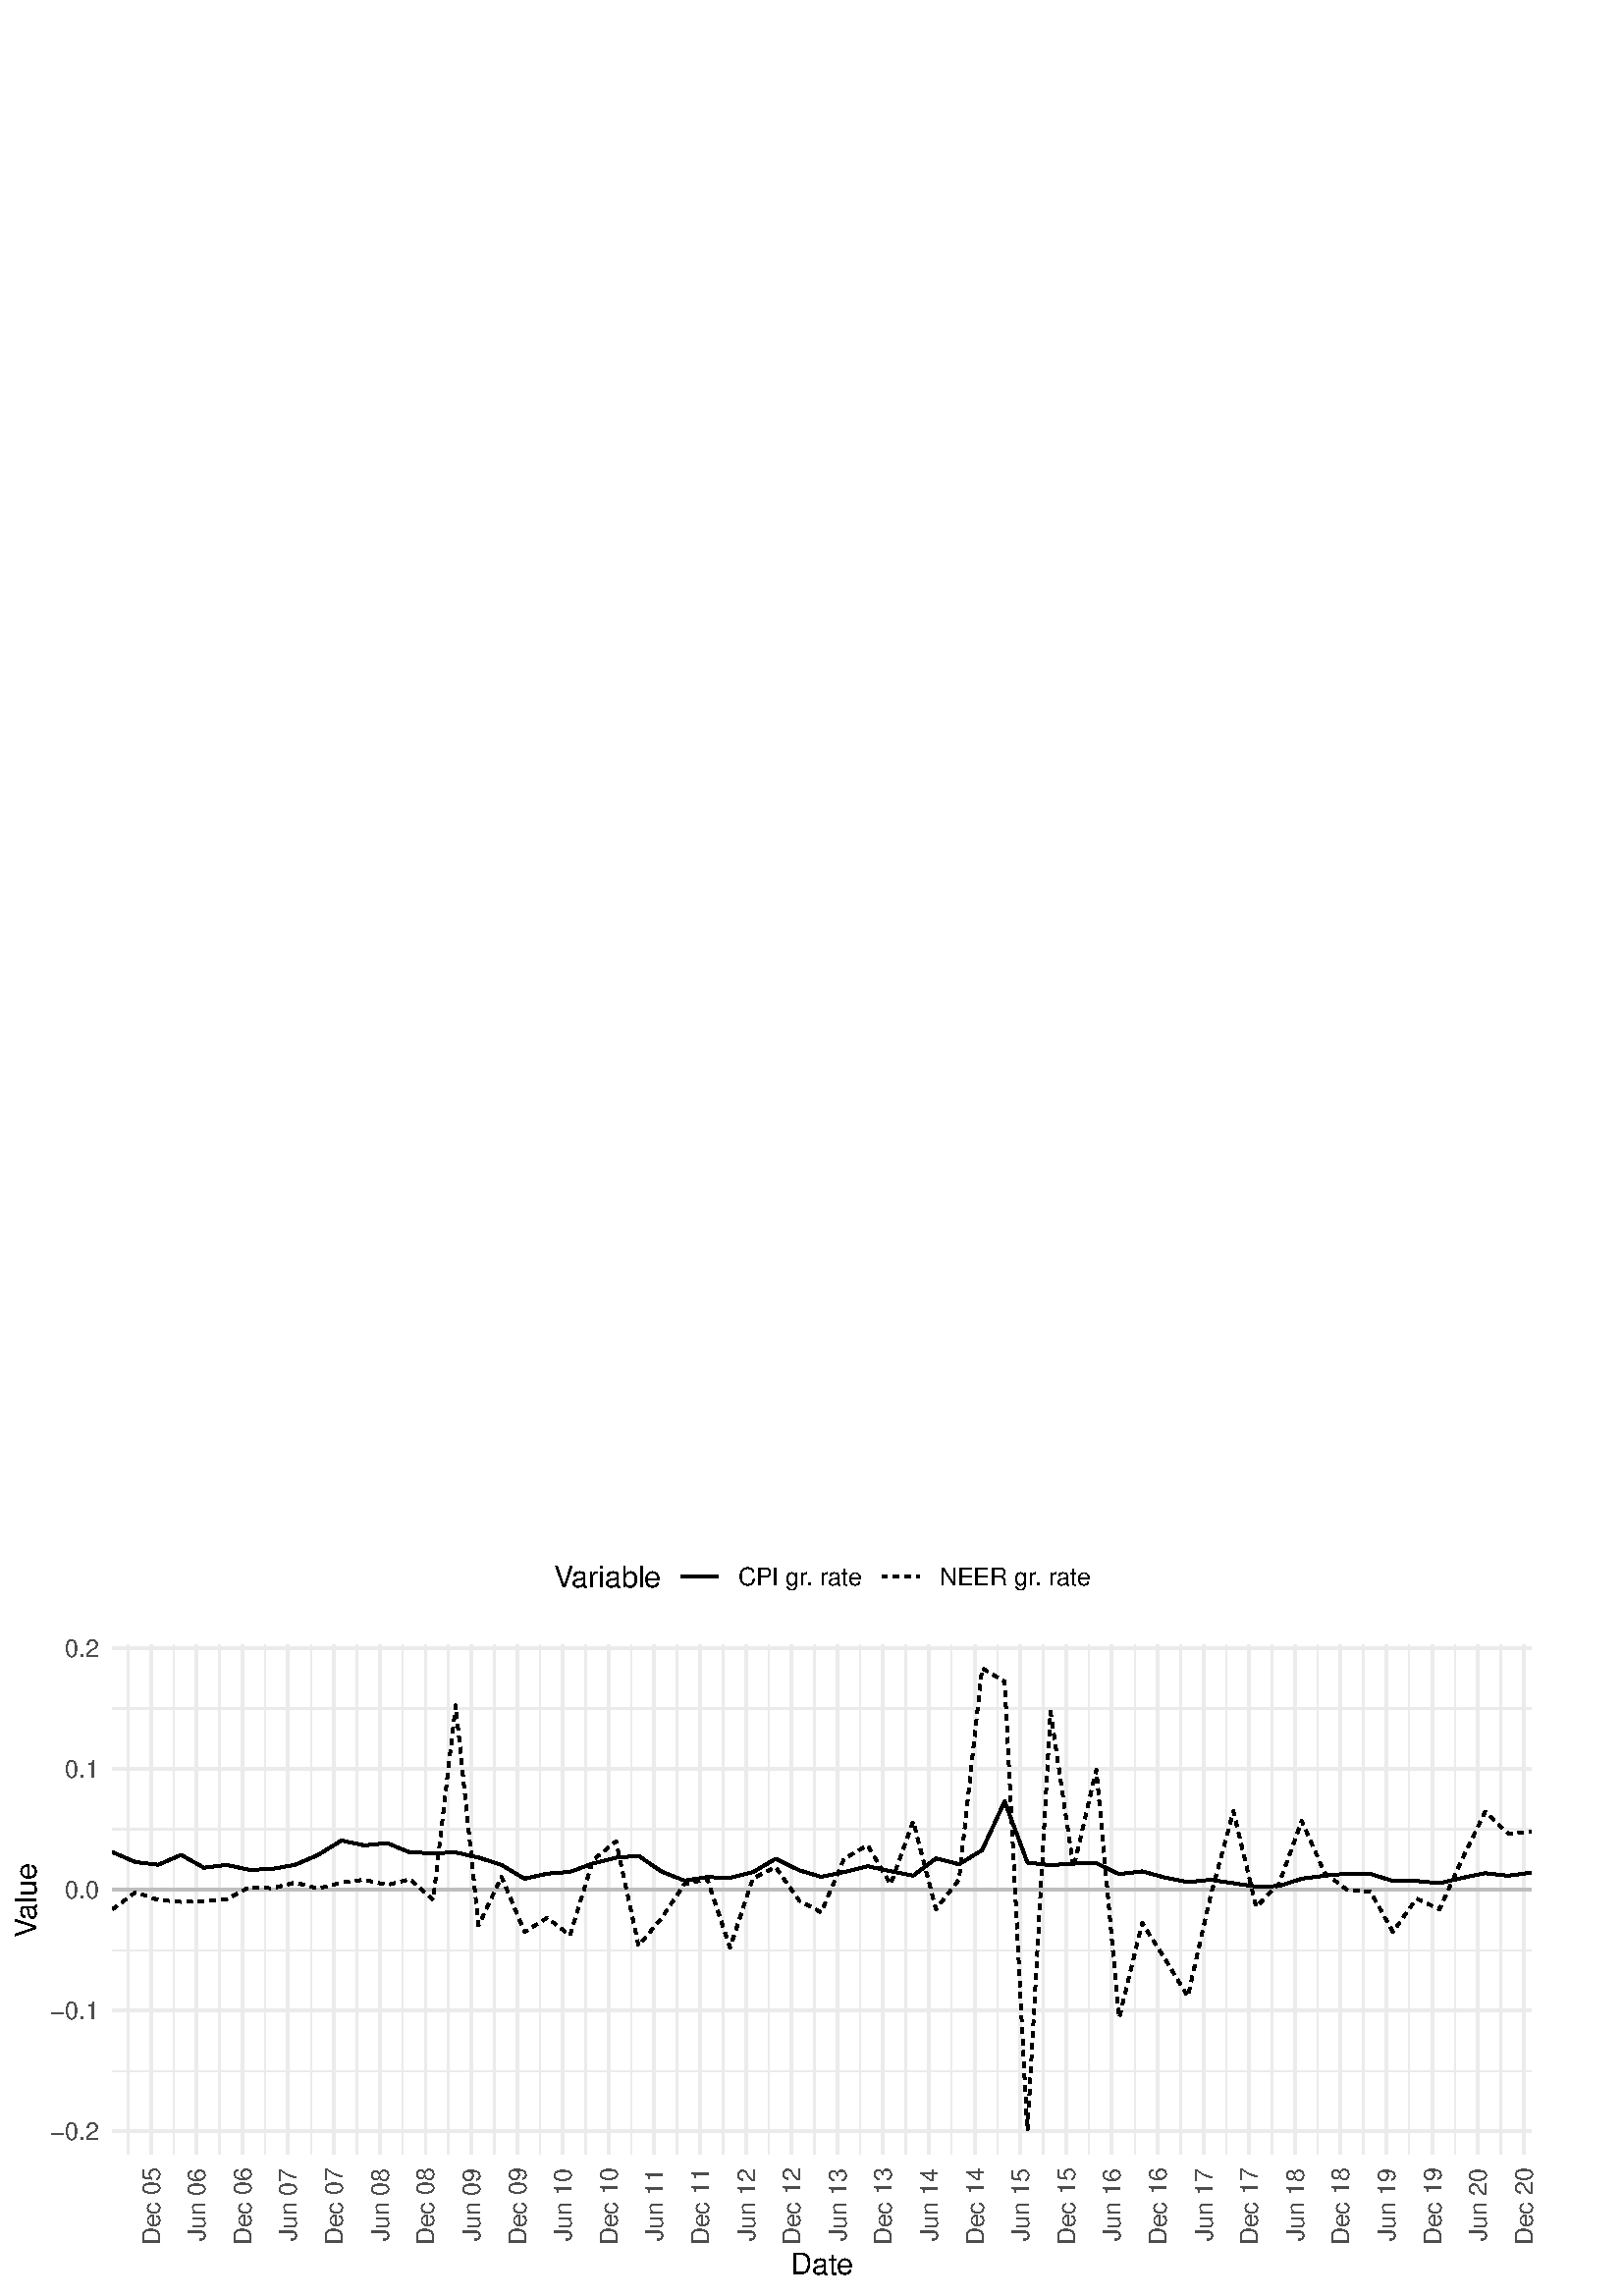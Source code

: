 %!PS-Adobe-3.0 EPSF-3.0
%%DocumentNeededResources: font Helvetica
%%+ font Helvetica-Bold
%%+ font Helvetica-Oblique
%%+ font Helvetica-BoldOblique
%%+ font Symbol
%%Pages: (atend)
%%BoundingBox: 0 0 567 283
%%EndComments
%%BeginProlog
/bp  { gs sRGB gs } def
% begin .ps.prolog
/gs  { gsave } bind def
/gr  { grestore } bind def
/ep  { showpage gr gr } bind def
/m   { moveto } bind def
/l  { rlineto } bind def
/np  { newpath } bind def
/cp  { closepath } bind def
/f   { fill } bind def
/o   { stroke } bind def
/c   { newpath 0 360 arc } bind def
/r   { 4 2 roll moveto 1 copy 3 -1 roll exch 0 exch rlineto 0 rlineto -1 mul 0 exch rlineto closepath } bind def
/p1  { stroke } bind def
/p2  { gsave bg fill grestore newpath } bind def
/p3  { gsave bg fill grestore stroke } bind def
/p6  { gsave bg eofill grestore newpath } bind def
/p7  { gsave bg eofill grestore stroke } bind def
/t   { 5 -2 roll moveto gsave rotate
       1 index stringwidth pop
       mul neg 0 rmoveto show grestore } bind def
/ta  { 4 -2 roll moveto gsave rotate show } bind def
/tb  { 2 -1 roll 0 rmoveto show } bind def
/cl  { grestore gsave newpath 3 index 3 index moveto 1 index
       4 -1 roll lineto  exch 1 index lineto lineto
       closepath clip newpath } bind def
/rgb { setrgbcolor } bind def
/s   { scalefont setfont } bind def
% end   .ps.prolog
/sRGB { [ /CIEBasedABC
          << /DecodeLMN
               [ { dup 0.039 le
                        {12.923 div}
                        {0.055 add 1.055 div 2.4 exp }
                     ifelse
                 } bind dup dup
               ]
             /MatrixLMN [0.412 0.213 0.019
                         0.358 0.715 0.119
                         0.18 0.072 0.95]
             /WhitePoint [0.951 1.0 1.089]
           >>
         ] setcolorspace } bind def
/srgb { setcolor } bind def
%%IncludeResource: font Helvetica
/Helvetica findfont
dup length dict begin
  {1 index /FID ne {def} {pop pop} ifelse} forall
  /Encoding ISOLatin1Encoding def
  currentdict
  end
/Font1 exch definefont pop
%%IncludeResource: font Helvetica-Bold
/Helvetica-Bold findfont
dup length dict begin
  {1 index /FID ne {def} {pop pop} ifelse} forall
  /Encoding ISOLatin1Encoding def
  currentdict
  end
/Font2 exch definefont pop
%%IncludeResource: font Helvetica-Oblique
/Helvetica-Oblique findfont
dup length dict begin
  {1 index /FID ne {def} {pop pop} ifelse} forall
  /Encoding ISOLatin1Encoding def
  currentdict
  end
/Font3 exch definefont pop
%%IncludeResource: font Helvetica-BoldOblique
/Helvetica-BoldOblique findfont
dup length dict begin
  {1 index /FID ne {def} {pop pop} ifelse} forall
  /Encoding ISOLatin1Encoding def
  currentdict
  end
/Font4 exch definefont pop
%%IncludeResource: font Symbol
/Symbol findfont
dup length dict begin
  {1 index /FID ne {def} {pop pop} ifelse} forall
  currentdict
  end
/Font5 exch definefont pop
%%EndProlog
%%Page: 1 1
bp
0.00 0.00 566.93 283.46 cl
0.00 0.00 566.93 283.46 cl
0.00 0.00 566.93 283.46 cl
0.00 0.00 566.93 283.46 cl
0.00 0.00 566.93 283.46 cl
0.00 0.00 566.93 283.46 cl
0.00 0.00 566.93 283.46 cl
0.00 0.00 566.93 283.46 cl
0.00 0.00 566.93 283.46 cl
0.00 0.00 566.93 283.46 cl
0.00 0.00 566.93 283.46 cl
0.00 0.00 566.93 283.46 cl
0.00 0.00 566.93 283.46 cl
0.00 0.00 566.93 283.46 cl
0.00 0.00 566.93 283.46 cl
0.00 0.00 566.93 283.46 cl
0.00 0.00 566.93 283.46 cl
41.23 51.98 561.45 238.79 cl
0.922 0.922 0.922 srgb
0.53 setlinewidth
[] 0 setdash
0 setlinecap
1 setlinejoin
10.00 setmiterlimit
np
41.23 82.50 m
520.22 0 l
o
np
41.23 126.81 m
520.22 0 l
o
np
41.23 171.12 m
520.22 0 l
o
np
41.23 215.43 m
520.22 0 l
o
np
47.02 51.98 m
0 186.81 l
o
np
63.74 51.98 m
0 186.81 l
o
np
80.51 51.98 m
0 186.81 l
o
np
97.27 51.98 m
0 186.81 l
o
np
114.04 51.98 m
0 186.81 l
o
np
130.85 51.98 m
0 186.81 l
o
np
147.66 51.98 m
0 186.81 l
o
np
164.42 51.98 m
0 186.81 l
o
np
181.19 51.98 m
0 186.81 l
o
np
197.95 51.98 m
0 186.81 l
o
np
214.72 51.98 m
0 186.81 l
o
np
231.48 51.98 m
0 186.81 l
o
np
248.25 51.98 m
0 186.81 l
o
np
265.06 51.98 m
0 186.81 l
o
np
281.87 51.98 m
0 186.81 l
o
np
298.63 51.98 m
0 186.81 l
o
np
315.40 51.98 m
0 186.81 l
o
np
332.16 51.98 m
0 186.81 l
o
np
348.93 51.98 m
0 186.81 l
o
np
365.69 51.98 m
0 186.81 l
o
np
382.46 51.98 m
0 186.81 l
o
np
399.27 51.98 m
0 186.81 l
o
np
416.08 51.98 m
0 186.81 l
o
np
432.84 51.98 m
0 186.81 l
o
np
449.61 51.98 m
0 186.81 l
o
np
466.37 51.98 m
0 186.81 l
o
np
483.14 51.98 m
0 186.81 l
o
np
499.90 51.98 m
0 186.81 l
o
np
516.67 51.98 m
0 186.81 l
o
np
533.48 51.98 m
0 186.81 l
o
np
550.29 51.98 m
0 186.81 l
o
1.07 setlinewidth
[] 0 setdash
np
41.23 60.35 m
520.22 0 l
o
np
41.23 104.66 m
520.22 0 l
o
np
41.23 148.97 m
520.22 0 l
o
np
41.23 193.27 m
520.22 0 l
o
np
41.23 237.58 m
520.22 0 l
o
np
55.38 51.98 m
0 186.81 l
o
np
72.10 51.98 m
0 186.81 l
o
np
88.91 51.98 m
0 186.81 l
o
np
105.63 51.98 m
0 186.81 l
o
np
122.44 51.98 m
0 186.81 l
o
np
139.25 51.98 m
0 186.81 l
o
np
156.06 51.98 m
0 186.81 l
o
np
172.78 51.98 m
0 186.81 l
o
np
189.59 51.98 m
0 186.81 l
o
np
206.31 51.98 m
0 186.81 l
o
np
223.12 51.98 m
0 186.81 l
o
np
239.84 51.98 m
0 186.81 l
o
np
256.65 51.98 m
0 186.81 l
o
np
273.46 51.98 m
0 186.81 l
o
np
290.27 51.98 m
0 186.81 l
o
np
306.99 51.98 m
0 186.81 l
o
np
323.80 51.98 m
0 186.81 l
o
np
340.52 51.98 m
0 186.81 l
o
np
357.33 51.98 m
0 186.81 l
o
np
374.05 51.98 m
0 186.81 l
o
np
390.86 51.98 m
0 186.81 l
o
np
407.67 51.98 m
0 186.81 l
o
np
424.48 51.98 m
0 186.81 l
o
np
441.20 51.98 m
0 186.81 l
o
np
458.01 51.98 m
0 186.81 l
o
np
474.73 51.98 m
0 186.81 l
o
np
491.54 51.98 m
0 186.81 l
o
np
508.26 51.98 m
0 186.81 l
o
np
525.07 51.98 m
0 186.81 l
o
np
541.88 51.98 m
0 186.81 l
o
np
558.69 51.98 m
0 186.81 l
o
0.745 0.745 0.745 srgb
np
41.23 148.97 m
520.22 0 l
o
0 0 0 srgb
np
41.23 162.78 m
8.46 -3.67 l
8.36 -0.95 l
8.35 3.61 l
8.36 -4.72 l
8.36 1.04 l
8.36 -1.82 l
8.36 0.35 l
8.36 1.52 l
8.36 3.57 l
8.64 5.34 l
8.36 -1.79 l
8.36 0.82 l
8.45 -3.40 l
8.45 -0.27 l
8.27 0.25 l
8.36 -1.86 l
8.45 -2.72 l
8.45 -5.04 l
8.27 1.85 l
8.35 0.64 l
8.46 3.10 l
8.45 2.11 l
8.27 0.68 l
8.35 -5.71 l
8.46 -3.37 l
8.36 1.29 l
8.35 -0.30 l
8.36 2.10 l
8.36 4.91 l
8.64 -4.20 l
8.08 -2.41 l
8.36 1.75 l
8.64 2.14 l
8.45 -1.81 l
8.27 -1.66 l
8.36 6.31 l
8.45 -2.12 l
8.45 5.18 l
8.27 17.88 l
8.36 -22.44 l
8.45 -0.98 l
8.45 0.68 l
8.36 0.04 l
8.36 -3.98 l
8.45 1.02 l
8.36 -2.27 l
8.36 -1.68 l
8.36 0.85 l
8.36 -1.27 l
8.36 -1.20 l
8.35 0.17 l
8.36 2.70 l
8.36 1.09 l
8.64 0.79 l
8.08 -0.10 l
8.36 -2.62 l
8.64 -0.01 l
8.45 -0.79 l
8.36 1.95 l
8.36 1.72 l
8.45 -0.94 l
8.45 1.12 l
o
1.07 setlinewidth
[ 2.13 2.13] 0 setdash
np
41.23 141.78 m
8.46 6.32 l
8.36 -2.88 l
8.35 -0.70 l
8.36 0.36 l
8.36 0.62 l
8.36 4.47 l
8.36 -0.46 l
8.36 2.11 l
8.36 -2.21 l
8.64 2.22 l
8.36 1.03 l
8.36 -1.91 l
8.45 2.10 l
8.45 -7.65 l
8.27 71.37 l
8.36 -80.67 l
8.45 17.85 l
8.45 -20.28 l
8.27 5.24 l
8.35 -6.46 l
8.46 27.59 l
8.45 6.91 l
8.27 -38.34 l
8.35 10.10 l
8.46 12.56 l
8.36 1.83 l
8.35 -25.17 l
8.36 25.37 l
8.36 4.22 l
8.64 -12.32 l
8.08 -4.30 l
8.36 19.64 l
8.64 4.94 l
8.45 -14.29 l
8.27 23.12 l
8.36 -32.27 l
8.45 10.94 l
8.45 77.52 l
8.27 -5.01 l
8.36 -164.82 l
8.45 153.84 l
8.45 -57.26 l
8.36 36.00 l
8.36 -91.12 l
8.45 34.85 l
8.36 -13.20 l
8.36 -13.72 l
8.36 36.85 l
8.36 31.10 l
8.36 -35.13 l
8.35 8.50 l
8.36 23.04 l
8.36 -18.99 l
8.64 -6.58 l
8.08 -0.22 l
8.36 -14.89 l
8.64 12.19 l
8.45 -3.89 l
8.36 18.52 l
8.36 17.23 l
8.45 -8.01 l
8.45 0.67 l
o
0.00 0.00 566.93 283.46 cl
0.00 0.00 566.93 283.46 cl
0.00 0.00 566.93 283.46 cl
0.00 0.00 566.93 283.46 cl
0.00 0.00 566.93 283.46 cl
0.00 0.00 566.93 283.46 cl
0.00 0.00 566.93 283.46 cl
0.00 0.00 566.93 283.46 cl
0.00 0.00 566.93 283.46 cl
0.00 0.00 566.93 283.46 cl
0.00 0.00 566.93 283.46 cl
0.00 0.00 566.93 283.46 cl
0.00 0.00 566.93 283.46 cl
0.00 0.00 566.93 283.46 cl
0.00 0.00 566.93 283.46 cl
0.00 0.00 566.93 283.46 cl
/Font1 findfont 9 s
0.302 0.302 0.302 srgb
36.30 57.12 (-0.2) 1 0 t
36.30 101.43 (-0.1) 1 0 t
36.30 145.74 (0.0) 1 0 t
36.30 190.04 (0.1) 1 0 t
36.30 234.35 (0.2) 1 0 t
0.00 0.00 566.93 283.46 cl
0.00 0.00 566.93 283.46 cl
0.00 0.00 566.93 283.46 cl
0.00 0.00 566.93 283.46 cl
0.00 0.00 566.93 283.46 cl
0.00 0.00 566.93 283.46 cl
0.00 0.00 566.93 283.46 cl
0.00 0.00 566.93 283.46 cl
0.00 0.00 566.93 283.46 cl
0.00 0.00 566.93 283.46 cl
0.00 0.00 566.93 283.46 cl
0.00 0.00 566.93 283.46 cl
0.00 0.00 566.93 283.46 cl
0.00 0.00 566.93 283.46 cl
/Font1 findfont 9 s
0.302 0.302 0.302 srgb
58.61 47.05 (Dec 05) 1 90 t
75.33 20.03 (J) 90 ta
-0.180 (un 06) tb gr
92.14 47.05 (Dec 06) 1 90 t
108.86 20.03 (J) 90 ta
-0.180 (un 07) tb gr
125.67 47.05 (Dec 07) 1 90 t
142.48 20.03 (J) 90 ta
-0.180 (un 08) tb gr
159.29 47.05 (Dec 08) 1 90 t
176.01 20.03 (J) 90 ta
-0.180 (un 09) tb gr
192.82 47.05 (Dec 09) 1 90 t
209.54 20.03 (J) 90 ta
-0.180 (un 10) tb gr
226.35 47.05 (Dec 10) 1 90 t
243.07 20.03 (J) 90 ta
-0.180 (un 11) tb gr
259.88 47.05 (Dec 11) 1 90 t
276.69 20.03 (J) 90 ta
-0.180 (un 12) tb gr
293.50 47.05 (Dec 12) 1 90 t
310.22 20.03 (J) 90 ta
-0.180 (un 13) tb gr
327.03 47.05 (Dec 13) 1 90 t
343.75 20.03 (J) 90 ta
-0.180 (un 14) tb gr
360.56 47.05 (Dec 14) 1 90 t
377.28 20.03 (J) 90 ta
-0.180 (un 15) tb gr
394.09 47.05 (Dec 15) 1 90 t
410.90 20.03 (J) 90 ta
-0.180 (un 16) tb gr
427.71 47.05 (Dec 16) 1 90 t
444.43 20.03 (J) 90 ta
-0.180 (un 17) tb gr
461.24 47.05 (Dec 17) 1 90 t
477.96 20.03 (J) 90 ta
-0.180 (un 18) tb gr
494.77 47.05 (Dec 18) 1 90 t
511.49 20.03 (J) 90 ta
-0.180 (un 19) tb gr
528.30 47.05 (Dec 19) 1 90 t
545.11 20.03 (J) 90 ta
-0.180 (un 20) tb gr
561.92 47.05 (Dec 20) 1 90 t
0.00 0.00 566.93 283.46 cl
0.00 0.00 566.93 283.46 cl
0.00 0.00 566.93 283.46 cl
0.00 0.00 566.93 283.46 cl
0.00 0.00 566.93 283.46 cl
0.00 0.00 566.93 283.46 cl
/Font1 findfont 11 s
0 0 0 srgb
301.34 7.90 (Date) .5 0 t
0.00 0.00 566.93 283.46 cl
0.00 0.00 566.93 283.46 cl
/Font1 findfont 11 s
0 0 0 srgb
13.38 131.32 (V) 90 ta
-0.770 (alue) tb gr
0.00 0.00 566.93 283.46 cl
0.00 0.00 566.93 283.46 cl
0.00 0.00 566.93 283.46 cl
0.00 0.00 566.93 283.46 cl
0.00 0.00 566.93 283.46 cl
0.00 0.00 566.93 283.46 cl
0.00 0.00 566.93 283.46 cl
0.00 0.00 566.93 283.46 cl
0.00 0.00 566.93 283.46 cl
0.00 0.00 566.93 283.46 cl
0.00 0.00 566.93 283.46 cl
0.00 0.00 566.93 283.46 cl
/Font1 findfont 11 s
0 0 0 srgb
202.87 259.92 (V) 0 ta
-0.770 (ar) tb
0.165 (iab) tb
-0.220 (le) tb gr
0.00 0.00 566.93 283.46 cl
0.00 0.00 566.93 283.46 cl
0.00 0.00 566.93 283.46 cl
0.00 0.00 566.93 283.46 cl
0.00 0.00 566.93 283.46 cl
0 0 0 srgb
1.07 setlinewidth
[] 0 setdash
0 setlinecap
1 setlinejoin
10.00 setmiterlimit
np
249.60 263.87 m
13.82 0 l
o
0.00 0.00 566.93 283.46 cl
0.00 0.00 566.93 283.46 cl
0.00 0.00 566.93 283.46 cl
0.00 0.00 566.93 283.46 cl
0 0 0 srgb
1.07 setlinewidth
[ 2.13 2.13] 0 setdash
0 setlinecap
1 setlinejoin
10.00 setmiterlimit
np
323.31 263.87 m
13.83 0 l
o
0.00 0.00 566.93 283.46 cl
0.00 0.00 566.93 283.46 cl
0.00 0.00 566.93 283.46 cl
0.00 0.00 566.93 283.46 cl
/Font1 findfont 9 s
0 0 0 srgb
270.63 260.63 (CPI gr) 0 ta
-0.450 (. r) tb
-0.090 (ate) tb gr
0.00 0.00 566.93 283.46 cl
0.00 0.00 566.93 283.46 cl
0.00 0.00 566.93 283.46 cl
0.00 0.00 566.93 283.46 cl
0.00 0.00 566.93 283.46 cl
/Font1 findfont 9 s
0 0 0 srgb
344.34 260.63 (NEER gr) 0 ta
-0.450 (. r) tb
-0.090 (ate) tb gr
0.00 0.00 566.93 283.46 cl
0.00 0.00 566.93 283.46 cl
0.00 0.00 566.93 283.46 cl
0.00 0.00 566.93 283.46 cl
0.00 0.00 566.93 283.46 cl
0.00 0.00 566.93 283.46 cl
0.00 0.00 566.93 283.46 cl
0.00 0.00 566.93 283.46 cl
0.00 0.00 566.93 283.46 cl
0.00 0.00 566.93 283.46 cl
0.00 0.00 566.93 283.46 cl
0.00 0.00 566.93 283.46 cl
0.00 0.00 566.93 283.46 cl
ep
%%Trailer
%%Pages: 1
%%EOF
